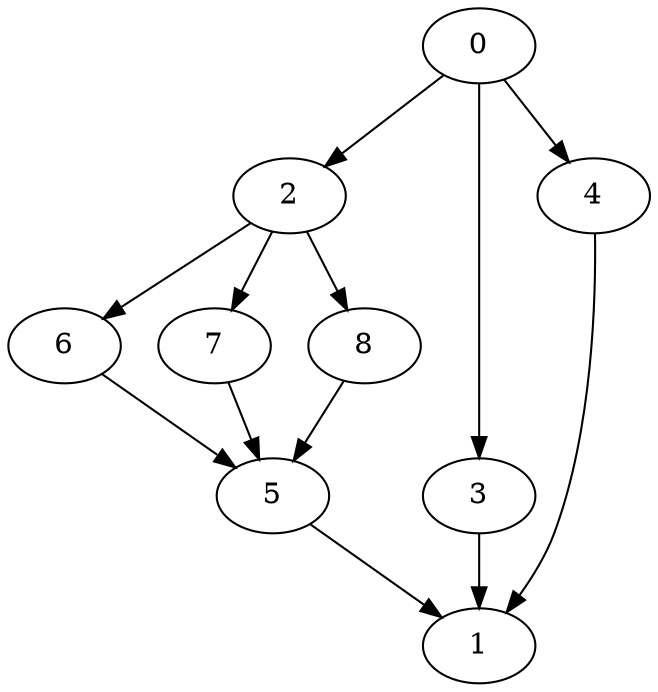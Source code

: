 digraph "outputSeriesParallel-MaxBf-3_Nodes_9_CCR_10.0_WeightType_Random" {
		0		[Weight=10,Start=0,Processor=0];
		2		[Weight=6,Start=10,Processor=0];
		3		[Weight=7,Start=16,Processor=0];
		4		[Weight=5,Start=23,Processor=0];
		1		[Weight=7,Start=48,Processor=0];
		6		[Weight=2,Start=28,Processor=0];
		7		[Weight=2,Start=30,Processor=0];
		8		[Weight=7,Start=32,Processor=0];
		5		[Weight=9,Start=39,Processor=0];
		0 -> 2	[Weight=51];
		0 -> 3	[Weight=22];
		0 -> 4	[Weight=44];
		2 -> 6	[Weight=59];
		2 -> 7	[Weight=15];
		2 -> 8	[Weight=59];
		3 -> 1	[Weight=59];
		4 -> 1	[Weight=66];
		6 -> 5	[Weight=22];
		7 -> 5	[Weight=59];
		8 -> 5	[Weight=59];
		5 -> 1	[Weight=37];
}

